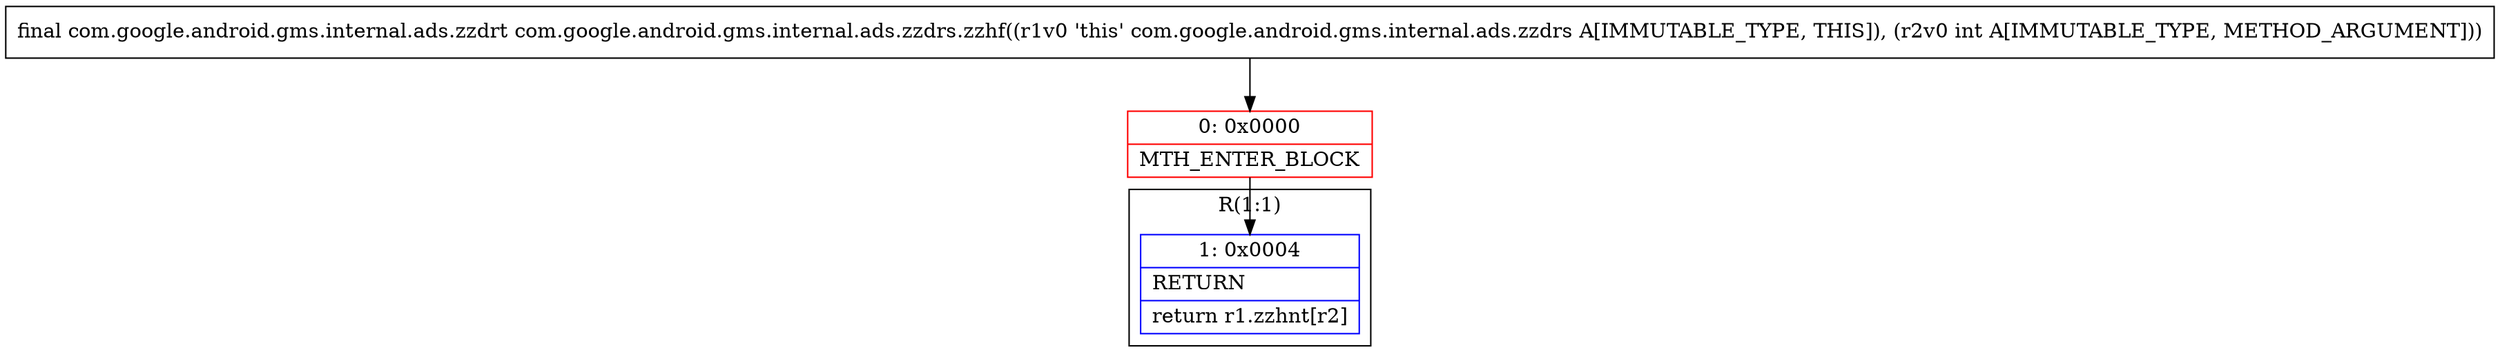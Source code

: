 digraph "CFG forcom.google.android.gms.internal.ads.zzdrs.zzhf(I)Lcom\/google\/android\/gms\/internal\/ads\/zzdrt;" {
subgraph cluster_Region_2106002356 {
label = "R(1:1)";
node [shape=record,color=blue];
Node_1 [shape=record,label="{1\:\ 0x0004|RETURN\l|return r1.zzhnt[r2]\l}"];
}
Node_0 [shape=record,color=red,label="{0\:\ 0x0000|MTH_ENTER_BLOCK\l}"];
MethodNode[shape=record,label="{final com.google.android.gms.internal.ads.zzdrt com.google.android.gms.internal.ads.zzdrs.zzhf((r1v0 'this' com.google.android.gms.internal.ads.zzdrs A[IMMUTABLE_TYPE, THIS]), (r2v0 int A[IMMUTABLE_TYPE, METHOD_ARGUMENT])) }"];
MethodNode -> Node_0;
Node_0 -> Node_1;
}

